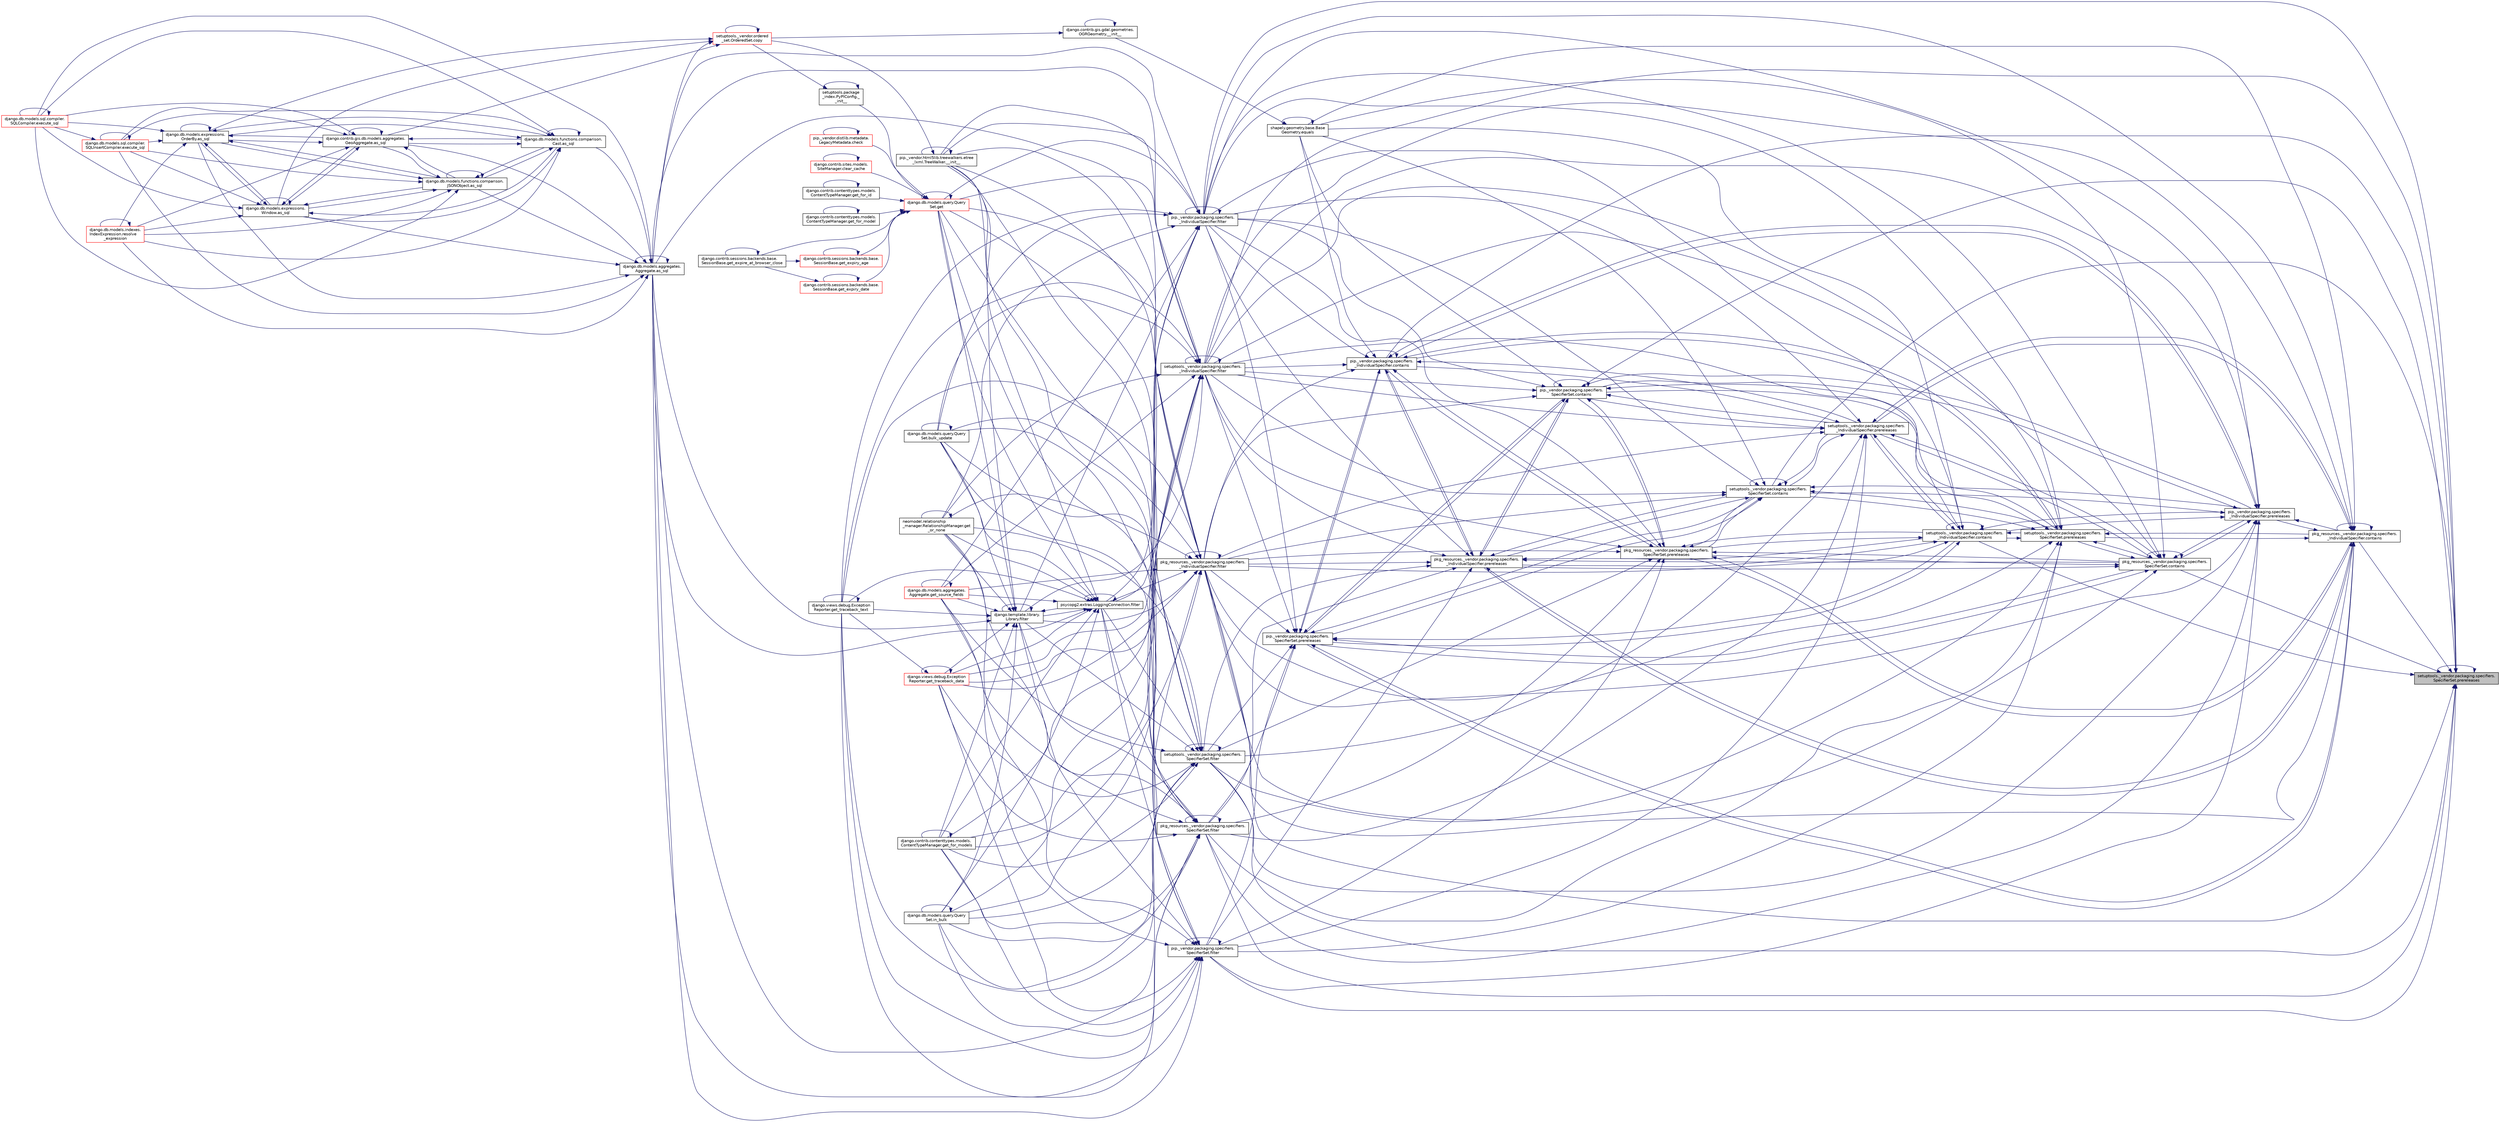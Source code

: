 digraph "setuptools._vendor.packaging.specifiers.SpecifierSet.prereleases"
{
 // LATEX_PDF_SIZE
  edge [fontname="Helvetica",fontsize="10",labelfontname="Helvetica",labelfontsize="10"];
  node [fontname="Helvetica",fontsize="10",shape=record];
  rankdir="RL";
  Node1 [label="setuptools._vendor.packaging.specifiers.\lSpecifierSet.prereleases",height=0.2,width=0.4,color="black", fillcolor="grey75", style="filled", fontcolor="black",tooltip=" "];
  Node1 -> Node2 [dir="back",color="midnightblue",fontsize="10",style="solid",fontname="Helvetica"];
  Node2 [label="pkg_resources._vendor.packaging.specifiers.\l_IndividualSpecifier.contains",height=0.2,width=0.4,color="black", fillcolor="white", style="filled",URL="$d7/d3d/classpkg__resources_1_1__vendor_1_1packaging_1_1specifiers_1_1___individual_specifier.html#afc614431c7e139a948866248f6f01bb4",tooltip=" "];
  Node2 -> Node2 [dir="back",color="midnightblue",fontsize="10",style="solid",fontname="Helvetica"];
  Node2 -> Node3 [dir="back",color="midnightblue",fontsize="10",style="solid",fontname="Helvetica"];
  Node3 [label="shapely.geometry.base.Base\lGeometry.equals",height=0.2,width=0.4,color="black", fillcolor="white", style="filled",URL="$db/d41/classshapely_1_1geometry_1_1base_1_1_base_geometry.html#a0fb038a4b6cb70b24b74572e9be8874c",tooltip=" "];
  Node3 -> Node4 [dir="back",color="midnightblue",fontsize="10",style="solid",fontname="Helvetica"];
  Node4 [label="django.contrib.gis.gdal.geometries.\lOGRGeometry.__init__",height=0.2,width=0.4,color="black", fillcolor="white", style="filled",URL="$dd/d78/classdjango_1_1contrib_1_1gis_1_1gdal_1_1geometries_1_1_o_g_r_geometry.html#a36ecc3f64238050bd5f173bae8fc8f24",tooltip=" "];
  Node4 -> Node4 [dir="back",color="midnightblue",fontsize="10",style="solid",fontname="Helvetica"];
  Node4 -> Node5 [dir="back",color="midnightblue",fontsize="10",style="solid",fontname="Helvetica"];
  Node5 [label="setuptools._vendor.ordered\l_set.OrderedSet.copy",height=0.2,width=0.4,color="red", fillcolor="white", style="filled",URL="$d0/d40/classsetuptools_1_1__vendor_1_1ordered__set_1_1_ordered_set.html#a84224c403039b9dac5d2794d85073053",tooltip=" "];
  Node5 -> Node12 [dir="back",color="midnightblue",fontsize="10",style="solid",fontname="Helvetica"];
  Node12 [label="django.db.models.aggregates.\lAggregate.as_sql",height=0.2,width=0.4,color="black", fillcolor="white", style="filled",URL="$d7/d0c/classdjango_1_1db_1_1models_1_1aggregates_1_1_aggregate.html#a86af10d7994d4f7a535cb7476201db71",tooltip=" "];
  Node12 -> Node12 [dir="back",color="midnightblue",fontsize="10",style="solid",fontname="Helvetica"];
  Node12 -> Node13 [dir="back",color="midnightblue",fontsize="10",style="solid",fontname="Helvetica"];
  Node13 [label="django.db.models.functions.comparison.\lCast.as_sql",height=0.2,width=0.4,color="black", fillcolor="white", style="filled",URL="$dd/d3c/classdjango_1_1db_1_1models_1_1functions_1_1comparison_1_1_cast.html#a010e365ade29d50da0332d4f46b95cf0",tooltip=" "];
  Node13 -> Node13 [dir="back",color="midnightblue",fontsize="10",style="solid",fontname="Helvetica"];
  Node13 -> Node14 [dir="back",color="midnightblue",fontsize="10",style="solid",fontname="Helvetica"];
  Node14 [label="django.db.models.functions.comparison.\lJSONObject.as_sql",height=0.2,width=0.4,color="black", fillcolor="white", style="filled",URL="$db/d2f/classdjango_1_1db_1_1models_1_1functions_1_1comparison_1_1_j_s_o_n_object.html#a7ea48a9164c15f6c04fa1851987b0be4",tooltip=" "];
  Node14 -> Node13 [dir="back",color="midnightblue",fontsize="10",style="solid",fontname="Helvetica"];
  Node14 -> Node14 [dir="back",color="midnightblue",fontsize="10",style="solid",fontname="Helvetica"];
  Node14 -> Node15 [dir="back",color="midnightblue",fontsize="10",style="solid",fontname="Helvetica"];
  Node15 [label="django.contrib.gis.db.models.aggregates.\lGeoAggregate.as_sql",height=0.2,width=0.4,color="black", fillcolor="white", style="filled",URL="$df/dbe/classdjango_1_1contrib_1_1gis_1_1db_1_1models_1_1aggregates_1_1_geo_aggregate.html#a129bfb83cb8d965d40be63e974594fa7",tooltip=" "];
  Node15 -> Node13 [dir="back",color="midnightblue",fontsize="10",style="solid",fontname="Helvetica"];
  Node15 -> Node14 [dir="back",color="midnightblue",fontsize="10",style="solid",fontname="Helvetica"];
  Node15 -> Node15 [dir="back",color="midnightblue",fontsize="10",style="solid",fontname="Helvetica"];
  Node15 -> Node16 [dir="back",color="midnightblue",fontsize="10",style="solid",fontname="Helvetica"];
  Node16 [label="django.db.models.expressions.\lWindow.as_sql",height=0.2,width=0.4,color="black", fillcolor="white", style="filled",URL="$d6/d1c/classdjango_1_1db_1_1models_1_1expressions_1_1_window.html#a2a81a422e2884ef2026394b0f83416dc",tooltip=" "];
  Node16 -> Node13 [dir="back",color="midnightblue",fontsize="10",style="solid",fontname="Helvetica"];
  Node16 -> Node14 [dir="back",color="midnightblue",fontsize="10",style="solid",fontname="Helvetica"];
  Node16 -> Node15 [dir="back",color="midnightblue",fontsize="10",style="solid",fontname="Helvetica"];
  Node16 -> Node16 [dir="back",color="midnightblue",fontsize="10",style="solid",fontname="Helvetica"];
  Node16 -> Node17 [dir="back",color="midnightblue",fontsize="10",style="solid",fontname="Helvetica"];
  Node17 [label="django.db.models.expressions.\lOrderBy.as_sql",height=0.2,width=0.4,color="black", fillcolor="white", style="filled",URL="$da/d4d/classdjango_1_1db_1_1models_1_1expressions_1_1_order_by.html#a343064ad7cfdac310e95fd997ee6d4cc",tooltip=" "];
  Node17 -> Node13 [dir="back",color="midnightblue",fontsize="10",style="solid",fontname="Helvetica"];
  Node17 -> Node14 [dir="back",color="midnightblue",fontsize="10",style="solid",fontname="Helvetica"];
  Node17 -> Node15 [dir="back",color="midnightblue",fontsize="10",style="solid",fontname="Helvetica"];
  Node17 -> Node16 [dir="back",color="midnightblue",fontsize="10",style="solid",fontname="Helvetica"];
  Node17 -> Node17 [dir="back",color="midnightblue",fontsize="10",style="solid",fontname="Helvetica"];
  Node17 -> Node18 [dir="back",color="midnightblue",fontsize="10",style="solid",fontname="Helvetica"];
  Node18 [label="django.db.models.sql.compiler.\lSQLCompiler.execute_sql",height=0.2,width=0.4,color="red", fillcolor="white", style="filled",URL="$df/de2/classdjango_1_1db_1_1models_1_1sql_1_1compiler_1_1_s_q_l_compiler.html#a2547088c51124a0d09620d04cf56b050",tooltip=" "];
  Node18 -> Node18 [dir="back",color="midnightblue",fontsize="10",style="solid",fontname="Helvetica"];
  Node17 -> Node21 [dir="back",color="midnightblue",fontsize="10",style="solid",fontname="Helvetica"];
  Node21 [label="django.db.models.sql.compiler.\lSQLInsertCompiler.execute_sql",height=0.2,width=0.4,color="red", fillcolor="white", style="filled",URL="$dd/daa/classdjango_1_1db_1_1models_1_1sql_1_1compiler_1_1_s_q_l_insert_compiler.html#a2ebda5346b92962b6ac5ca8234bfeb42",tooltip=" "];
  Node21 -> Node18 [dir="back",color="midnightblue",fontsize="10",style="solid",fontname="Helvetica"];
  Node21 -> Node21 [dir="back",color="midnightblue",fontsize="10",style="solid",fontname="Helvetica"];
  Node17 -> Node22 [dir="back",color="midnightblue",fontsize="10",style="solid",fontname="Helvetica"];
  Node22 [label="django.db.models.indexes.\lIndexExpression.resolve\l_expression",height=0.2,width=0.4,color="red", fillcolor="white", style="filled",URL="$df/d4f/classdjango_1_1db_1_1models_1_1indexes_1_1_index_expression.html#ae39ac90454fba3ff53ac2d342cd5feea",tooltip=" "];
  Node22 -> Node22 [dir="back",color="midnightblue",fontsize="10",style="solid",fontname="Helvetica"];
  Node16 -> Node18 [dir="back",color="midnightblue",fontsize="10",style="solid",fontname="Helvetica"];
  Node16 -> Node21 [dir="back",color="midnightblue",fontsize="10",style="solid",fontname="Helvetica"];
  Node16 -> Node22 [dir="back",color="midnightblue",fontsize="10",style="solid",fontname="Helvetica"];
  Node15 -> Node17 [dir="back",color="midnightblue",fontsize="10",style="solid",fontname="Helvetica"];
  Node15 -> Node18 [dir="back",color="midnightblue",fontsize="10",style="solid",fontname="Helvetica"];
  Node15 -> Node21 [dir="back",color="midnightblue",fontsize="10",style="solid",fontname="Helvetica"];
  Node15 -> Node22 [dir="back",color="midnightblue",fontsize="10",style="solid",fontname="Helvetica"];
  Node14 -> Node16 [dir="back",color="midnightblue",fontsize="10",style="solid",fontname="Helvetica"];
  Node14 -> Node17 [dir="back",color="midnightblue",fontsize="10",style="solid",fontname="Helvetica"];
  Node14 -> Node18 [dir="back",color="midnightblue",fontsize="10",style="solid",fontname="Helvetica"];
  Node14 -> Node21 [dir="back",color="midnightblue",fontsize="10",style="solid",fontname="Helvetica"];
  Node14 -> Node22 [dir="back",color="midnightblue",fontsize="10",style="solid",fontname="Helvetica"];
  Node13 -> Node15 [dir="back",color="midnightblue",fontsize="10",style="solid",fontname="Helvetica"];
  Node13 -> Node16 [dir="back",color="midnightblue",fontsize="10",style="solid",fontname="Helvetica"];
  Node13 -> Node17 [dir="back",color="midnightblue",fontsize="10",style="solid",fontname="Helvetica"];
  Node13 -> Node18 [dir="back",color="midnightblue",fontsize="10",style="solid",fontname="Helvetica"];
  Node13 -> Node21 [dir="back",color="midnightblue",fontsize="10",style="solid",fontname="Helvetica"];
  Node13 -> Node22 [dir="back",color="midnightblue",fontsize="10",style="solid",fontname="Helvetica"];
  Node12 -> Node14 [dir="back",color="midnightblue",fontsize="10",style="solid",fontname="Helvetica"];
  Node12 -> Node15 [dir="back",color="midnightblue",fontsize="10",style="solid",fontname="Helvetica"];
  Node12 -> Node16 [dir="back",color="midnightblue",fontsize="10",style="solid",fontname="Helvetica"];
  Node12 -> Node17 [dir="back",color="midnightblue",fontsize="10",style="solid",fontname="Helvetica"];
  Node12 -> Node18 [dir="back",color="midnightblue",fontsize="10",style="solid",fontname="Helvetica"];
  Node12 -> Node21 [dir="back",color="midnightblue",fontsize="10",style="solid",fontname="Helvetica"];
  Node12 -> Node22 [dir="back",color="midnightblue",fontsize="10",style="solid",fontname="Helvetica"];
  Node5 -> Node15 [dir="back",color="midnightblue",fontsize="10",style="solid",fontname="Helvetica"];
  Node5 -> Node16 [dir="back",color="midnightblue",fontsize="10",style="solid",fontname="Helvetica"];
  Node5 -> Node17 [dir="back",color="midnightblue",fontsize="10",style="solid",fontname="Helvetica"];
  Node5 -> Node5 [dir="back",color="midnightblue",fontsize="10",style="solid",fontname="Helvetica"];
  Node3 -> Node3 [dir="back",color="midnightblue",fontsize="10",style="solid",fontname="Helvetica"];
  Node2 -> Node680 [dir="back",color="midnightblue",fontsize="10",style="solid",fontname="Helvetica"];
  Node680 [label="pkg_resources._vendor.packaging.specifiers.\l_IndividualSpecifier.filter",height=0.2,width=0.4,color="black", fillcolor="white", style="filled",URL="$d7/d3d/classpkg__resources_1_1__vendor_1_1packaging_1_1specifiers_1_1___individual_specifier.html#a23722d79e6f85960e214288f3b782962",tooltip=" "];
  Node680 -> Node681 [dir="back",color="midnightblue",fontsize="10",style="solid",fontname="Helvetica"];
  Node681 [label="pip._vendor.html5lib.treewalkers.etree\l_lxml.TreeWalker.__init__",height=0.2,width=0.4,color="black", fillcolor="white", style="filled",URL="$d2/d52/classpip_1_1__vendor_1_1html5lib_1_1treewalkers_1_1etree__lxml_1_1_tree_walker.html#aa27b16556f9fbd04c03790edb8a119d4",tooltip=" "];
  Node681 -> Node681 [dir="back",color="midnightblue",fontsize="10",style="solid",fontname="Helvetica"];
  Node681 -> Node5 [dir="back",color="midnightblue",fontsize="10",style="solid",fontname="Helvetica"];
  Node680 -> Node12 [dir="back",color="midnightblue",fontsize="10",style="solid",fontname="Helvetica"];
  Node680 -> Node682 [dir="back",color="midnightblue",fontsize="10",style="solid",fontname="Helvetica"];
  Node682 [label="django.db.models.query.Query\lSet.bulk_update",height=0.2,width=0.4,color="black", fillcolor="white", style="filled",URL="$dd/d94/classdjango_1_1db_1_1models_1_1query_1_1_query_set.html#ae43f62d81b82e9fb7c16e667e861030a",tooltip=" "];
  Node682 -> Node682 [dir="back",color="midnightblue",fontsize="10",style="solid",fontname="Helvetica"];
  Node680 -> Node680 [dir="back",color="midnightblue",fontsize="10",style="solid",fontname="Helvetica"];
  Node680 -> Node683 [dir="back",color="midnightblue",fontsize="10",style="solid",fontname="Helvetica"];
  Node683 [label="psycopg2.extras.LoggingConnection.filter",height=0.2,width=0.4,color="black", fillcolor="white", style="filled",URL="$d0/d8c/classpsycopg2_1_1extras_1_1_logging_connection.html#a012ffd5bbf3ad67a2453e1200ebb1503",tooltip=" "];
  Node683 -> Node681 [dir="back",color="midnightblue",fontsize="10",style="solid",fontname="Helvetica"];
  Node683 -> Node12 [dir="back",color="midnightblue",fontsize="10",style="solid",fontname="Helvetica"];
  Node683 -> Node682 [dir="back",color="midnightblue",fontsize="10",style="solid",fontname="Helvetica"];
  Node683 -> Node683 [dir="back",color="midnightblue",fontsize="10",style="solid",fontname="Helvetica"];
  Node683 -> Node684 [dir="back",color="midnightblue",fontsize="10",style="solid",fontname="Helvetica"];
  Node684 [label="django.template.library.\lLibrary.filter",height=0.2,width=0.4,color="black", fillcolor="white", style="filled",URL="$db/dd6/classdjango_1_1template_1_1library_1_1_library.html#a370d3fe260a0c1efe3ec24b93546858b",tooltip=" "];
  Node684 -> Node681 [dir="back",color="midnightblue",fontsize="10",style="solid",fontname="Helvetica"];
  Node684 -> Node12 [dir="back",color="midnightblue",fontsize="10",style="solid",fontname="Helvetica"];
  Node684 -> Node682 [dir="back",color="midnightblue",fontsize="10",style="solid",fontname="Helvetica"];
  Node684 -> Node683 [dir="back",color="midnightblue",fontsize="10",style="solid",fontname="Helvetica"];
  Node684 -> Node684 [dir="back",color="midnightblue",fontsize="10",style="solid",fontname="Helvetica"];
  Node684 -> Node685 [dir="back",color="midnightblue",fontsize="10",style="solid",fontname="Helvetica"];
  Node685 [label="django.db.models.query.Query\lSet.get",height=0.2,width=0.4,color="red", fillcolor="white", style="filled",URL="$dd/d94/classdjango_1_1db_1_1models_1_1query_1_1_query_set.html#a01bde5564541ddd1bc0696164e4ef765",tooltip=" "];
  Node685 -> Node191 [dir="back",color="midnightblue",fontsize="10",style="solid",fontname="Helvetica"];
  Node191 [label="setuptools.package\l_index.PyPIConfig._\l_init__",height=0.2,width=0.4,color="black", fillcolor="white", style="filled",URL="$d3/d47/classsetuptools_1_1package__index_1_1_py_p_i_config.html#a32593240a32dc851f55b82f1abebbc86",tooltip=" "];
  Node191 -> Node191 [dir="back",color="midnightblue",fontsize="10",style="solid",fontname="Helvetica"];
  Node191 -> Node5 [dir="back",color="midnightblue",fontsize="10",style="solid",fontname="Helvetica"];
  Node685 -> Node192 [dir="back",color="midnightblue",fontsize="10",style="solid",fontname="Helvetica"];
  Node192 [label="pip._vendor.distlib.metadata.\lLegacyMetadata.check",height=0.2,width=0.4,color="red", fillcolor="white", style="filled",URL="$d3/dc5/classpip_1_1__vendor_1_1distlib_1_1metadata_1_1_legacy_metadata.html#a28132a5947764193c9e166d3fe8281c9",tooltip=" "];
  Node192 -> Node192 [dir="back",color="midnightblue",fontsize="10",style="solid",fontname="Helvetica"];
  Node685 -> Node196 [dir="back",color="midnightblue",fontsize="10",style="solid",fontname="Helvetica"];
  Node196 [label="django.contrib.sites.models.\lSiteManager.clear_cache",height=0.2,width=0.4,color="red", fillcolor="white", style="filled",URL="$d9/d9e/classdjango_1_1contrib_1_1sites_1_1models_1_1_site_manager.html#add1b963e98668e941563915da7a3c99f",tooltip=" "];
  Node196 -> Node196 [dir="back",color="midnightblue",fontsize="10",style="solid",fontname="Helvetica"];
  Node685 -> Node685 [dir="back",color="midnightblue",fontsize="10",style="solid",fontname="Helvetica"];
  Node685 -> Node294 [dir="back",color="midnightblue",fontsize="10",style="solid",fontname="Helvetica"];
  Node294 [label="django.contrib.sessions.backends.base.\lSessionBase.get_expire_at_browser_close",height=0.2,width=0.4,color="black", fillcolor="white", style="filled",URL="$d1/d6e/classdjango_1_1contrib_1_1sessions_1_1backends_1_1base_1_1_session_base.html#a53cce514e32abb9c710682373753d834",tooltip=" "];
  Node294 -> Node294 [dir="back",color="midnightblue",fontsize="10",style="solid",fontname="Helvetica"];
  Node685 -> Node295 [dir="back",color="midnightblue",fontsize="10",style="solid",fontname="Helvetica"];
  Node295 [label="django.contrib.sessions.backends.base.\lSessionBase.get_expiry_age",height=0.2,width=0.4,color="red", fillcolor="white", style="filled",URL="$d1/d6e/classdjango_1_1contrib_1_1sessions_1_1backends_1_1base_1_1_session_base.html#a95ec4d724ae34aa019240c8463d73f54",tooltip=" "];
  Node295 -> Node294 [dir="back",color="midnightblue",fontsize="10",style="solid",fontname="Helvetica"];
  Node295 -> Node295 [dir="back",color="midnightblue",fontsize="10",style="solid",fontname="Helvetica"];
  Node685 -> Node296 [dir="back",color="midnightblue",fontsize="10",style="solid",fontname="Helvetica"];
  Node296 [label="django.contrib.sessions.backends.base.\lSessionBase.get_expiry_date",height=0.2,width=0.4,color="red", fillcolor="white", style="filled",URL="$d1/d6e/classdjango_1_1contrib_1_1sessions_1_1backends_1_1base_1_1_session_base.html#ad8a87e303d015be27940f941d02ab850",tooltip=" "];
  Node296 -> Node294 [dir="back",color="midnightblue",fontsize="10",style="solid",fontname="Helvetica"];
  Node296 -> Node296 [dir="back",color="midnightblue",fontsize="10",style="solid",fontname="Helvetica"];
  Node685 -> Node298 [dir="back",color="midnightblue",fontsize="10",style="solid",fontname="Helvetica"];
  Node298 [label="django.contrib.contenttypes.models.\lContentTypeManager.get_for_id",height=0.2,width=0.4,color="black", fillcolor="white", style="filled",URL="$d0/dbc/classdjango_1_1contrib_1_1contenttypes_1_1models_1_1_content_type_manager.html#a77e45a678787e583675e13f9a4d05b31",tooltip=" "];
  Node298 -> Node298 [dir="back",color="midnightblue",fontsize="10",style="solid",fontname="Helvetica"];
  Node685 -> Node237 [dir="back",color="midnightblue",fontsize="10",style="solid",fontname="Helvetica"];
  Node237 [label="django.contrib.contenttypes.models.\lContentTypeManager.get_for_model",height=0.2,width=0.4,color="black", fillcolor="white", style="filled",URL="$d0/dbc/classdjango_1_1contrib_1_1contenttypes_1_1models_1_1_content_type_manager.html#a31597c87e55555c8ea39c68d3507ab88",tooltip=" "];
  Node237 -> Node237 [dir="back",color="midnightblue",fontsize="10",style="solid",fontname="Helvetica"];
  Node684 -> Node235 [dir="back",color="midnightblue",fontsize="10",style="solid",fontname="Helvetica"];
  Node235 [label="django.contrib.contenttypes.models.\lContentTypeManager.get_for_models",height=0.2,width=0.4,color="black", fillcolor="white", style="filled",URL="$d0/dbc/classdjango_1_1contrib_1_1contenttypes_1_1models_1_1_content_type_manager.html#a63756e81a9a706e22426e7b0fef0ca8b",tooltip=" "];
  Node235 -> Node235 [dir="back",color="midnightblue",fontsize="10",style="solid",fontname="Helvetica"];
  Node684 -> Node686 [dir="back",color="midnightblue",fontsize="10",style="solid",fontname="Helvetica"];
  Node686 [label="neomodel.relationship\l_manager.RelationshipManager.get\l_or_none",height=0.2,width=0.4,color="black", fillcolor="white", style="filled",URL="$d0/dde/classneomodel_1_1relationship__manager_1_1_relationship_manager.html#ae829208b8b2e91ca1bb1e6fa3ea1ec83",tooltip=" "];
  Node686 -> Node686 [dir="back",color="midnightblue",fontsize="10",style="solid",fontname="Helvetica"];
  Node684 -> Node687 [dir="back",color="midnightblue",fontsize="10",style="solid",fontname="Helvetica"];
  Node687 [label="django.db.models.aggregates.\lAggregate.get_source_fields",height=0.2,width=0.4,color="red", fillcolor="white", style="filled",URL="$d7/d0c/classdjango_1_1db_1_1models_1_1aggregates_1_1_aggregate.html#a5da80b0be86ca1671954bc8fc0fc5c2c",tooltip=" "];
  Node687 -> Node687 [dir="back",color="midnightblue",fontsize="10",style="solid",fontname="Helvetica"];
  Node684 -> Node458 [dir="back",color="midnightblue",fontsize="10",style="solid",fontname="Helvetica"];
  Node458 [label="django.views.debug.Exception\lReporter.get_traceback_data",height=0.2,width=0.4,color="red", fillcolor="white", style="filled",URL="$d9/d6c/classdjango_1_1views_1_1debug_1_1_exception_reporter.html#a356db4aa38afe036f5f4ec4a48851f35",tooltip=" "];
  Node458 -> Node458 [dir="back",color="midnightblue",fontsize="10",style="solid",fontname="Helvetica"];
  Node458 -> Node460 [dir="back",color="midnightblue",fontsize="10",style="solid",fontname="Helvetica"];
  Node460 [label="django.views.debug.Exception\lReporter.get_traceback_text",height=0.2,width=0.4,color="black", fillcolor="white", style="filled",URL="$d9/d6c/classdjango_1_1views_1_1debug_1_1_exception_reporter.html#a4e73474bb71b41a0f90d53345930d4d1",tooltip=" "];
  Node460 -> Node460 [dir="back",color="midnightblue",fontsize="10",style="solid",fontname="Helvetica"];
  Node684 -> Node460 [dir="back",color="midnightblue",fontsize="10",style="solid",fontname="Helvetica"];
  Node684 -> Node694 [dir="back",color="midnightblue",fontsize="10",style="solid",fontname="Helvetica"];
  Node694 [label="django.db.models.query.Query\lSet.in_bulk",height=0.2,width=0.4,color="black", fillcolor="white", style="filled",URL="$dd/d94/classdjango_1_1db_1_1models_1_1query_1_1_query_set.html#a0df132867604e1f7357ece086992a2bb",tooltip=" "];
  Node694 -> Node694 [dir="back",color="midnightblue",fontsize="10",style="solid",fontname="Helvetica"];
  Node683 -> Node685 [dir="back",color="midnightblue",fontsize="10",style="solid",fontname="Helvetica"];
  Node683 -> Node235 [dir="back",color="midnightblue",fontsize="10",style="solid",fontname="Helvetica"];
  Node683 -> Node686 [dir="back",color="midnightblue",fontsize="10",style="solid",fontname="Helvetica"];
  Node683 -> Node687 [dir="back",color="midnightblue",fontsize="10",style="solid",fontname="Helvetica"];
  Node683 -> Node458 [dir="back",color="midnightblue",fontsize="10",style="solid",fontname="Helvetica"];
  Node683 -> Node460 [dir="back",color="midnightblue",fontsize="10",style="solid",fontname="Helvetica"];
  Node683 -> Node694 [dir="back",color="midnightblue",fontsize="10",style="solid",fontname="Helvetica"];
  Node680 -> Node684 [dir="back",color="midnightblue",fontsize="10",style="solid",fontname="Helvetica"];
  Node680 -> Node685 [dir="back",color="midnightblue",fontsize="10",style="solid",fontname="Helvetica"];
  Node680 -> Node235 [dir="back",color="midnightblue",fontsize="10",style="solid",fontname="Helvetica"];
  Node680 -> Node686 [dir="back",color="midnightblue",fontsize="10",style="solid",fontname="Helvetica"];
  Node680 -> Node687 [dir="back",color="midnightblue",fontsize="10",style="solid",fontname="Helvetica"];
  Node680 -> Node458 [dir="back",color="midnightblue",fontsize="10",style="solid",fontname="Helvetica"];
  Node680 -> Node460 [dir="back",color="midnightblue",fontsize="10",style="solid",fontname="Helvetica"];
  Node680 -> Node694 [dir="back",color="midnightblue",fontsize="10",style="solid",fontname="Helvetica"];
  Node2 -> Node695 [dir="back",color="midnightblue",fontsize="10",style="solid",fontname="Helvetica"];
  Node695 [label="setuptools._vendor.packaging.specifiers.\l_IndividualSpecifier.filter",height=0.2,width=0.4,color="black", fillcolor="white", style="filled",URL="$d2/dfa/classsetuptools_1_1__vendor_1_1packaging_1_1specifiers_1_1___individual_specifier.html#af07e3f018647cb7a004791b6436993e1",tooltip=" "];
  Node695 -> Node681 [dir="back",color="midnightblue",fontsize="10",style="solid",fontname="Helvetica"];
  Node695 -> Node12 [dir="back",color="midnightblue",fontsize="10",style="solid",fontname="Helvetica"];
  Node695 -> Node682 [dir="back",color="midnightblue",fontsize="10",style="solid",fontname="Helvetica"];
  Node695 -> Node695 [dir="back",color="midnightblue",fontsize="10",style="solid",fontname="Helvetica"];
  Node695 -> Node683 [dir="back",color="midnightblue",fontsize="10",style="solid",fontname="Helvetica"];
  Node695 -> Node684 [dir="back",color="midnightblue",fontsize="10",style="solid",fontname="Helvetica"];
  Node695 -> Node685 [dir="back",color="midnightblue",fontsize="10",style="solid",fontname="Helvetica"];
  Node695 -> Node235 [dir="back",color="midnightblue",fontsize="10",style="solid",fontname="Helvetica"];
  Node695 -> Node686 [dir="back",color="midnightblue",fontsize="10",style="solid",fontname="Helvetica"];
  Node695 -> Node687 [dir="back",color="midnightblue",fontsize="10",style="solid",fontname="Helvetica"];
  Node695 -> Node458 [dir="back",color="midnightblue",fontsize="10",style="solid",fontname="Helvetica"];
  Node695 -> Node460 [dir="back",color="midnightblue",fontsize="10",style="solid",fontname="Helvetica"];
  Node695 -> Node694 [dir="back",color="midnightblue",fontsize="10",style="solid",fontname="Helvetica"];
  Node2 -> Node696 [dir="back",color="midnightblue",fontsize="10",style="solid",fontname="Helvetica"];
  Node696 [label="pip._vendor.packaging.specifiers.\l_IndividualSpecifier.filter",height=0.2,width=0.4,color="black", fillcolor="white", style="filled",URL="$d9/d98/classpip_1_1__vendor_1_1packaging_1_1specifiers_1_1___individual_specifier.html#a6203976cfa5ddd6a1f47f8dfe0669fd7",tooltip=" "];
  Node696 -> Node681 [dir="back",color="midnightblue",fontsize="10",style="solid",fontname="Helvetica"];
  Node696 -> Node12 [dir="back",color="midnightblue",fontsize="10",style="solid",fontname="Helvetica"];
  Node696 -> Node682 [dir="back",color="midnightblue",fontsize="10",style="solid",fontname="Helvetica"];
  Node696 -> Node696 [dir="back",color="midnightblue",fontsize="10",style="solid",fontname="Helvetica"];
  Node696 -> Node683 [dir="back",color="midnightblue",fontsize="10",style="solid",fontname="Helvetica"];
  Node696 -> Node684 [dir="back",color="midnightblue",fontsize="10",style="solid",fontname="Helvetica"];
  Node696 -> Node685 [dir="back",color="midnightblue",fontsize="10",style="solid",fontname="Helvetica"];
  Node696 -> Node235 [dir="back",color="midnightblue",fontsize="10",style="solid",fontname="Helvetica"];
  Node696 -> Node686 [dir="back",color="midnightblue",fontsize="10",style="solid",fontname="Helvetica"];
  Node696 -> Node687 [dir="back",color="midnightblue",fontsize="10",style="solid",fontname="Helvetica"];
  Node696 -> Node458 [dir="back",color="midnightblue",fontsize="10",style="solid",fontname="Helvetica"];
  Node696 -> Node460 [dir="back",color="midnightblue",fontsize="10",style="solid",fontname="Helvetica"];
  Node696 -> Node694 [dir="back",color="midnightblue",fontsize="10",style="solid",fontname="Helvetica"];
  Node2 -> Node697 [dir="back",color="midnightblue",fontsize="10",style="solid",fontname="Helvetica"];
  Node697 [label="pip._vendor.packaging.specifiers.\l_IndividualSpecifier.prereleases",height=0.2,width=0.4,color="black", fillcolor="white", style="filled",URL="$d9/d98/classpip_1_1__vendor_1_1packaging_1_1specifiers_1_1___individual_specifier.html#ae1d1aec89ca9c3b66ca29929cb23ed3c",tooltip=" "];
  Node697 -> Node2 [dir="back",color="midnightblue",fontsize="10",style="solid",fontname="Helvetica"];
  Node697 -> Node698 [dir="back",color="midnightblue",fontsize="10",style="solid",fontname="Helvetica"];
  Node698 [label="pkg_resources._vendor.packaging.specifiers.\lSpecifierSet.contains",height=0.2,width=0.4,color="black", fillcolor="white", style="filled",URL="$d2/d90/classpkg__resources_1_1__vendor_1_1packaging_1_1specifiers_1_1_specifier_set.html#a666f0adbbfdf76a5747216f3f5255fc9",tooltip=" "];
  Node698 -> Node698 [dir="back",color="midnightblue",fontsize="10",style="solid",fontname="Helvetica"];
  Node698 -> Node3 [dir="back",color="midnightblue",fontsize="10",style="solid",fontname="Helvetica"];
  Node698 -> Node680 [dir="back",color="midnightblue",fontsize="10",style="solid",fontname="Helvetica"];
  Node698 -> Node695 [dir="back",color="midnightblue",fontsize="10",style="solid",fontname="Helvetica"];
  Node698 -> Node696 [dir="back",color="midnightblue",fontsize="10",style="solid",fontname="Helvetica"];
  Node698 -> Node697 [dir="back",color="midnightblue",fontsize="10",style="solid",fontname="Helvetica"];
  Node698 -> Node699 [dir="back",color="midnightblue",fontsize="10",style="solid",fontname="Helvetica"];
  Node699 [label="pip._vendor.packaging.specifiers.\lSpecifierSet.prereleases",height=0.2,width=0.4,color="black", fillcolor="white", style="filled",URL="$d5/d11/classpip_1_1__vendor_1_1packaging_1_1specifiers_1_1_specifier_set.html#a8a41e8833979704334567197f2ea3106",tooltip=" "];
  Node699 -> Node2 [dir="back",color="midnightblue",fontsize="10",style="solid",fontname="Helvetica"];
  Node699 -> Node698 [dir="back",color="midnightblue",fontsize="10",style="solid",fontname="Helvetica"];
  Node699 -> Node700 [dir="back",color="midnightblue",fontsize="10",style="solid",fontname="Helvetica"];
  Node700 [label="setuptools._vendor.packaging.specifiers.\l_IndividualSpecifier.contains",height=0.2,width=0.4,color="black", fillcolor="white", style="filled",URL="$d2/dfa/classsetuptools_1_1__vendor_1_1packaging_1_1specifiers_1_1___individual_specifier.html#add310771a2fd25ae2670e7ed15c81160",tooltip=" "];
  Node700 -> Node700 [dir="back",color="midnightblue",fontsize="10",style="solid",fontname="Helvetica"];
  Node700 -> Node3 [dir="back",color="midnightblue",fontsize="10",style="solid",fontname="Helvetica"];
  Node700 -> Node680 [dir="back",color="midnightblue",fontsize="10",style="solid",fontname="Helvetica"];
  Node700 -> Node695 [dir="back",color="midnightblue",fontsize="10",style="solid",fontname="Helvetica"];
  Node700 -> Node696 [dir="back",color="midnightblue",fontsize="10",style="solid",fontname="Helvetica"];
  Node700 -> Node697 [dir="back",color="midnightblue",fontsize="10",style="solid",fontname="Helvetica"];
  Node700 -> Node699 [dir="back",color="midnightblue",fontsize="10",style="solid",fontname="Helvetica"];
  Node700 -> Node701 [dir="back",color="midnightblue",fontsize="10",style="solid",fontname="Helvetica"];
  Node701 [label="pkg_resources._vendor.packaging.specifiers.\l_IndividualSpecifier.prereleases",height=0.2,width=0.4,color="black", fillcolor="white", style="filled",URL="$d7/d3d/classpkg__resources_1_1__vendor_1_1packaging_1_1specifiers_1_1___individual_specifier.html#aa902b62447455891e44472aa4d40b9b2",tooltip=" "];
  Node701 -> Node2 [dir="back",color="midnightblue",fontsize="10",style="solid",fontname="Helvetica"];
  Node701 -> Node698 [dir="back",color="midnightblue",fontsize="10",style="solid",fontname="Helvetica"];
  Node701 -> Node700 [dir="back",color="midnightblue",fontsize="10",style="solid",fontname="Helvetica"];
  Node701 -> Node702 [dir="back",color="midnightblue",fontsize="10",style="solid",fontname="Helvetica"];
  Node702 [label="setuptools._vendor.packaging.specifiers.\lSpecifierSet.contains",height=0.2,width=0.4,color="black", fillcolor="white", style="filled",URL="$d6/d78/classsetuptools_1_1__vendor_1_1packaging_1_1specifiers_1_1_specifier_set.html#ade45c15d94a7692b74992f5debb832d2",tooltip=" "];
  Node702 -> Node702 [dir="back",color="midnightblue",fontsize="10",style="solid",fontname="Helvetica"];
  Node702 -> Node3 [dir="back",color="midnightblue",fontsize="10",style="solid",fontname="Helvetica"];
  Node702 -> Node680 [dir="back",color="midnightblue",fontsize="10",style="solid",fontname="Helvetica"];
  Node702 -> Node695 [dir="back",color="midnightblue",fontsize="10",style="solid",fontname="Helvetica"];
  Node702 -> Node696 [dir="back",color="midnightblue",fontsize="10",style="solid",fontname="Helvetica"];
  Node702 -> Node697 [dir="back",color="midnightblue",fontsize="10",style="solid",fontname="Helvetica"];
  Node702 -> Node699 [dir="back",color="midnightblue",fontsize="10",style="solid",fontname="Helvetica"];
  Node702 -> Node701 [dir="back",color="midnightblue",fontsize="10",style="solid",fontname="Helvetica"];
  Node702 -> Node703 [dir="back",color="midnightblue",fontsize="10",style="solid",fontname="Helvetica"];
  Node703 [label="pkg_resources._vendor.packaging.specifiers.\lSpecifierSet.prereleases",height=0.2,width=0.4,color="black", fillcolor="white", style="filled",URL="$d2/d90/classpkg__resources_1_1__vendor_1_1packaging_1_1specifiers_1_1_specifier_set.html#ad5f2f43dca1a27acc540f760d112d30f",tooltip=" "];
  Node703 -> Node2 [dir="back",color="midnightblue",fontsize="10",style="solid",fontname="Helvetica"];
  Node703 -> Node698 [dir="back",color="midnightblue",fontsize="10",style="solid",fontname="Helvetica"];
  Node703 -> Node700 [dir="back",color="midnightblue",fontsize="10",style="solid",fontname="Helvetica"];
  Node703 -> Node702 [dir="back",color="midnightblue",fontsize="10",style="solid",fontname="Helvetica"];
  Node703 -> Node704 [dir="back",color="midnightblue",fontsize="10",style="solid",fontname="Helvetica"];
  Node704 [label="pip._vendor.packaging.specifiers.\l_IndividualSpecifier.contains",height=0.2,width=0.4,color="black", fillcolor="white", style="filled",URL="$d9/d98/classpip_1_1__vendor_1_1packaging_1_1specifiers_1_1___individual_specifier.html#a0225ec2329bc258c9ff7d62a4ad6dde5",tooltip=" "];
  Node704 -> Node704 [dir="back",color="midnightblue",fontsize="10",style="solid",fontname="Helvetica"];
  Node704 -> Node3 [dir="back",color="midnightblue",fontsize="10",style="solid",fontname="Helvetica"];
  Node704 -> Node680 [dir="back",color="midnightblue",fontsize="10",style="solid",fontname="Helvetica"];
  Node704 -> Node695 [dir="back",color="midnightblue",fontsize="10",style="solid",fontname="Helvetica"];
  Node704 -> Node696 [dir="back",color="midnightblue",fontsize="10",style="solid",fontname="Helvetica"];
  Node704 -> Node697 [dir="back",color="midnightblue",fontsize="10",style="solid",fontname="Helvetica"];
  Node704 -> Node699 [dir="back",color="midnightblue",fontsize="10",style="solid",fontname="Helvetica"];
  Node704 -> Node701 [dir="back",color="midnightblue",fontsize="10",style="solid",fontname="Helvetica"];
  Node704 -> Node703 [dir="back",color="midnightblue",fontsize="10",style="solid",fontname="Helvetica"];
  Node704 -> Node705 [dir="back",color="midnightblue",fontsize="10",style="solid",fontname="Helvetica"];
  Node705 [label="setuptools._vendor.packaging.specifiers.\l_IndividualSpecifier.prereleases",height=0.2,width=0.4,color="black", fillcolor="white", style="filled",URL="$d2/dfa/classsetuptools_1_1__vendor_1_1packaging_1_1specifiers_1_1___individual_specifier.html#adb887c73a585371527ef26bdf29dbefe",tooltip=" "];
  Node705 -> Node2 [dir="back",color="midnightblue",fontsize="10",style="solid",fontname="Helvetica"];
  Node705 -> Node698 [dir="back",color="midnightblue",fontsize="10",style="solid",fontname="Helvetica"];
  Node705 -> Node700 [dir="back",color="midnightblue",fontsize="10",style="solid",fontname="Helvetica"];
  Node705 -> Node702 [dir="back",color="midnightblue",fontsize="10",style="solid",fontname="Helvetica"];
  Node705 -> Node704 [dir="back",color="midnightblue",fontsize="10",style="solid",fontname="Helvetica"];
  Node705 -> Node706 [dir="back",color="midnightblue",fontsize="10",style="solid",fontname="Helvetica"];
  Node706 [label="pip._vendor.packaging.specifiers.\lSpecifierSet.contains",height=0.2,width=0.4,color="black", fillcolor="white", style="filled",URL="$d5/d11/classpip_1_1__vendor_1_1packaging_1_1specifiers_1_1_specifier_set.html#a4c6c2f9778aaca8bc7eb77e5fa358a47",tooltip=" "];
  Node706 -> Node706 [dir="back",color="midnightblue",fontsize="10",style="solid",fontname="Helvetica"];
  Node706 -> Node3 [dir="back",color="midnightblue",fontsize="10",style="solid",fontname="Helvetica"];
  Node706 -> Node680 [dir="back",color="midnightblue",fontsize="10",style="solid",fontname="Helvetica"];
  Node706 -> Node695 [dir="back",color="midnightblue",fontsize="10",style="solid",fontname="Helvetica"];
  Node706 -> Node696 [dir="back",color="midnightblue",fontsize="10",style="solid",fontname="Helvetica"];
  Node706 -> Node697 [dir="back",color="midnightblue",fontsize="10",style="solid",fontname="Helvetica"];
  Node706 -> Node699 [dir="back",color="midnightblue",fontsize="10",style="solid",fontname="Helvetica"];
  Node706 -> Node701 [dir="back",color="midnightblue",fontsize="10",style="solid",fontname="Helvetica"];
  Node706 -> Node703 [dir="back",color="midnightblue",fontsize="10",style="solid",fontname="Helvetica"];
  Node706 -> Node705 [dir="back",color="midnightblue",fontsize="10",style="solid",fontname="Helvetica"];
  Node706 -> Node707 [dir="back",color="midnightblue",fontsize="10",style="solid",fontname="Helvetica"];
  Node707 [label="setuptools._vendor.packaging.specifiers.\lSpecifierSet.prereleases",height=0.2,width=0.4,color="black", fillcolor="white", style="filled",URL="$d6/d78/classsetuptools_1_1__vendor_1_1packaging_1_1specifiers_1_1_specifier_set.html#af4a00d47a94e0ec77eca7ceccd9f752d",tooltip=" "];
  Node707 -> Node2 [dir="back",color="midnightblue",fontsize="10",style="solid",fontname="Helvetica"];
  Node707 -> Node698 [dir="back",color="midnightblue",fontsize="10",style="solid",fontname="Helvetica"];
  Node707 -> Node700 [dir="back",color="midnightblue",fontsize="10",style="solid",fontname="Helvetica"];
  Node707 -> Node702 [dir="back",color="midnightblue",fontsize="10",style="solid",fontname="Helvetica"];
  Node707 -> Node704 [dir="back",color="midnightblue",fontsize="10",style="solid",fontname="Helvetica"];
  Node707 -> Node706 [dir="back",color="midnightblue",fontsize="10",style="solid",fontname="Helvetica"];
  Node707 -> Node680 [dir="back",color="midnightblue",fontsize="10",style="solid",fontname="Helvetica"];
  Node707 -> Node708 [dir="back",color="midnightblue",fontsize="10",style="solid",fontname="Helvetica"];
  Node708 [label="pkg_resources._vendor.packaging.specifiers.\lSpecifierSet.filter",height=0.2,width=0.4,color="black", fillcolor="white", style="filled",URL="$d2/d90/classpkg__resources_1_1__vendor_1_1packaging_1_1specifiers_1_1_specifier_set.html#a3949d930e10663288d4aab13ba3b0cb0",tooltip=" "];
  Node708 -> Node681 [dir="back",color="midnightblue",fontsize="10",style="solid",fontname="Helvetica"];
  Node708 -> Node12 [dir="back",color="midnightblue",fontsize="10",style="solid",fontname="Helvetica"];
  Node708 -> Node682 [dir="back",color="midnightblue",fontsize="10",style="solid",fontname="Helvetica"];
  Node708 -> Node708 [dir="back",color="midnightblue",fontsize="10",style="solid",fontname="Helvetica"];
  Node708 -> Node683 [dir="back",color="midnightblue",fontsize="10",style="solid",fontname="Helvetica"];
  Node708 -> Node684 [dir="back",color="midnightblue",fontsize="10",style="solid",fontname="Helvetica"];
  Node708 -> Node685 [dir="back",color="midnightblue",fontsize="10",style="solid",fontname="Helvetica"];
  Node708 -> Node235 [dir="back",color="midnightblue",fontsize="10",style="solid",fontname="Helvetica"];
  Node708 -> Node686 [dir="back",color="midnightblue",fontsize="10",style="solid",fontname="Helvetica"];
  Node708 -> Node687 [dir="back",color="midnightblue",fontsize="10",style="solid",fontname="Helvetica"];
  Node708 -> Node458 [dir="back",color="midnightblue",fontsize="10",style="solid",fontname="Helvetica"];
  Node708 -> Node460 [dir="back",color="midnightblue",fontsize="10",style="solid",fontname="Helvetica"];
  Node708 -> Node694 [dir="back",color="midnightblue",fontsize="10",style="solid",fontname="Helvetica"];
  Node707 -> Node695 [dir="back",color="midnightblue",fontsize="10",style="solid",fontname="Helvetica"];
  Node707 -> Node709 [dir="back",color="midnightblue",fontsize="10",style="solid",fontname="Helvetica"];
  Node709 [label="setuptools._vendor.packaging.specifiers.\lSpecifierSet.filter",height=0.2,width=0.4,color="black", fillcolor="white", style="filled",URL="$d6/d78/classsetuptools_1_1__vendor_1_1packaging_1_1specifiers_1_1_specifier_set.html#aab85eed95b9ea9c4a9a5f88cf8fd5da5",tooltip=" "];
  Node709 -> Node681 [dir="back",color="midnightblue",fontsize="10",style="solid",fontname="Helvetica"];
  Node709 -> Node12 [dir="back",color="midnightblue",fontsize="10",style="solid",fontname="Helvetica"];
  Node709 -> Node682 [dir="back",color="midnightblue",fontsize="10",style="solid",fontname="Helvetica"];
  Node709 -> Node709 [dir="back",color="midnightblue",fontsize="10",style="solid",fontname="Helvetica"];
  Node709 -> Node683 [dir="back",color="midnightblue",fontsize="10",style="solid",fontname="Helvetica"];
  Node709 -> Node684 [dir="back",color="midnightblue",fontsize="10",style="solid",fontname="Helvetica"];
  Node709 -> Node685 [dir="back",color="midnightblue",fontsize="10",style="solid",fontname="Helvetica"];
  Node709 -> Node235 [dir="back",color="midnightblue",fontsize="10",style="solid",fontname="Helvetica"];
  Node709 -> Node686 [dir="back",color="midnightblue",fontsize="10",style="solid",fontname="Helvetica"];
  Node709 -> Node687 [dir="back",color="midnightblue",fontsize="10",style="solid",fontname="Helvetica"];
  Node709 -> Node458 [dir="back",color="midnightblue",fontsize="10",style="solid",fontname="Helvetica"];
  Node709 -> Node460 [dir="back",color="midnightblue",fontsize="10",style="solid",fontname="Helvetica"];
  Node709 -> Node694 [dir="back",color="midnightblue",fontsize="10",style="solid",fontname="Helvetica"];
  Node707 -> Node696 [dir="back",color="midnightblue",fontsize="10",style="solid",fontname="Helvetica"];
  Node707 -> Node710 [dir="back",color="midnightblue",fontsize="10",style="solid",fontname="Helvetica"];
  Node710 [label="pip._vendor.packaging.specifiers.\lSpecifierSet.filter",height=0.2,width=0.4,color="black", fillcolor="white", style="filled",URL="$d5/d11/classpip_1_1__vendor_1_1packaging_1_1specifiers_1_1_specifier_set.html#a3d7a4e9a4cb787385e37d5832bcc0a64",tooltip=" "];
  Node710 -> Node681 [dir="back",color="midnightblue",fontsize="10",style="solid",fontname="Helvetica"];
  Node710 -> Node12 [dir="back",color="midnightblue",fontsize="10",style="solid",fontname="Helvetica"];
  Node710 -> Node682 [dir="back",color="midnightblue",fontsize="10",style="solid",fontname="Helvetica"];
  Node710 -> Node710 [dir="back",color="midnightblue",fontsize="10",style="solid",fontname="Helvetica"];
  Node710 -> Node683 [dir="back",color="midnightblue",fontsize="10",style="solid",fontname="Helvetica"];
  Node710 -> Node684 [dir="back",color="midnightblue",fontsize="10",style="solid",fontname="Helvetica"];
  Node710 -> Node685 [dir="back",color="midnightblue",fontsize="10",style="solid",fontname="Helvetica"];
  Node710 -> Node235 [dir="back",color="midnightblue",fontsize="10",style="solid",fontname="Helvetica"];
  Node710 -> Node686 [dir="back",color="midnightblue",fontsize="10",style="solid",fontname="Helvetica"];
  Node710 -> Node687 [dir="back",color="midnightblue",fontsize="10",style="solid",fontname="Helvetica"];
  Node710 -> Node458 [dir="back",color="midnightblue",fontsize="10",style="solid",fontname="Helvetica"];
  Node710 -> Node460 [dir="back",color="midnightblue",fontsize="10",style="solid",fontname="Helvetica"];
  Node710 -> Node694 [dir="back",color="midnightblue",fontsize="10",style="solid",fontname="Helvetica"];
  Node705 -> Node680 [dir="back",color="midnightblue",fontsize="10",style="solid",fontname="Helvetica"];
  Node705 -> Node708 [dir="back",color="midnightblue",fontsize="10",style="solid",fontname="Helvetica"];
  Node705 -> Node695 [dir="back",color="midnightblue",fontsize="10",style="solid",fontname="Helvetica"];
  Node705 -> Node709 [dir="back",color="midnightblue",fontsize="10",style="solid",fontname="Helvetica"];
  Node705 -> Node696 [dir="back",color="midnightblue",fontsize="10",style="solid",fontname="Helvetica"];
  Node705 -> Node710 [dir="back",color="midnightblue",fontsize="10",style="solid",fontname="Helvetica"];
  Node704 -> Node707 [dir="back",color="midnightblue",fontsize="10",style="solid",fontname="Helvetica"];
  Node703 -> Node706 [dir="back",color="midnightblue",fontsize="10",style="solid",fontname="Helvetica"];
  Node703 -> Node680 [dir="back",color="midnightblue",fontsize="10",style="solid",fontname="Helvetica"];
  Node703 -> Node708 [dir="back",color="midnightblue",fontsize="10",style="solid",fontname="Helvetica"];
  Node703 -> Node695 [dir="back",color="midnightblue",fontsize="10",style="solid",fontname="Helvetica"];
  Node703 -> Node709 [dir="back",color="midnightblue",fontsize="10",style="solid",fontname="Helvetica"];
  Node703 -> Node696 [dir="back",color="midnightblue",fontsize="10",style="solid",fontname="Helvetica"];
  Node703 -> Node710 [dir="back",color="midnightblue",fontsize="10",style="solid",fontname="Helvetica"];
  Node702 -> Node705 [dir="back",color="midnightblue",fontsize="10",style="solid",fontname="Helvetica"];
  Node702 -> Node707 [dir="back",color="midnightblue",fontsize="10",style="solid",fontname="Helvetica"];
  Node701 -> Node704 [dir="back",color="midnightblue",fontsize="10",style="solid",fontname="Helvetica"];
  Node701 -> Node706 [dir="back",color="midnightblue",fontsize="10",style="solid",fontname="Helvetica"];
  Node701 -> Node680 [dir="back",color="midnightblue",fontsize="10",style="solid",fontname="Helvetica"];
  Node701 -> Node708 [dir="back",color="midnightblue",fontsize="10",style="solid",fontname="Helvetica"];
  Node701 -> Node695 [dir="back",color="midnightblue",fontsize="10",style="solid",fontname="Helvetica"];
  Node701 -> Node709 [dir="back",color="midnightblue",fontsize="10",style="solid",fontname="Helvetica"];
  Node701 -> Node696 [dir="back",color="midnightblue",fontsize="10",style="solid",fontname="Helvetica"];
  Node701 -> Node710 [dir="back",color="midnightblue",fontsize="10",style="solid",fontname="Helvetica"];
  Node700 -> Node703 [dir="back",color="midnightblue",fontsize="10",style="solid",fontname="Helvetica"];
  Node700 -> Node705 [dir="back",color="midnightblue",fontsize="10",style="solid",fontname="Helvetica"];
  Node700 -> Node707 [dir="back",color="midnightblue",fontsize="10",style="solid",fontname="Helvetica"];
  Node699 -> Node702 [dir="back",color="midnightblue",fontsize="10",style="solid",fontname="Helvetica"];
  Node699 -> Node704 [dir="back",color="midnightblue",fontsize="10",style="solid",fontname="Helvetica"];
  Node699 -> Node706 [dir="back",color="midnightblue",fontsize="10",style="solid",fontname="Helvetica"];
  Node699 -> Node680 [dir="back",color="midnightblue",fontsize="10",style="solid",fontname="Helvetica"];
  Node699 -> Node708 [dir="back",color="midnightblue",fontsize="10",style="solid",fontname="Helvetica"];
  Node699 -> Node695 [dir="back",color="midnightblue",fontsize="10",style="solid",fontname="Helvetica"];
  Node699 -> Node709 [dir="back",color="midnightblue",fontsize="10",style="solid",fontname="Helvetica"];
  Node699 -> Node696 [dir="back",color="midnightblue",fontsize="10",style="solid",fontname="Helvetica"];
  Node699 -> Node710 [dir="back",color="midnightblue",fontsize="10",style="solid",fontname="Helvetica"];
  Node698 -> Node701 [dir="back",color="midnightblue",fontsize="10",style="solid",fontname="Helvetica"];
  Node698 -> Node703 [dir="back",color="midnightblue",fontsize="10",style="solid",fontname="Helvetica"];
  Node698 -> Node705 [dir="back",color="midnightblue",fontsize="10",style="solid",fontname="Helvetica"];
  Node698 -> Node707 [dir="back",color="midnightblue",fontsize="10",style="solid",fontname="Helvetica"];
  Node697 -> Node700 [dir="back",color="midnightblue",fontsize="10",style="solid",fontname="Helvetica"];
  Node697 -> Node702 [dir="back",color="midnightblue",fontsize="10",style="solid",fontname="Helvetica"];
  Node697 -> Node704 [dir="back",color="midnightblue",fontsize="10",style="solid",fontname="Helvetica"];
  Node697 -> Node706 [dir="back",color="midnightblue",fontsize="10",style="solid",fontname="Helvetica"];
  Node697 -> Node680 [dir="back",color="midnightblue",fontsize="10",style="solid",fontname="Helvetica"];
  Node697 -> Node708 [dir="back",color="midnightblue",fontsize="10",style="solid",fontname="Helvetica"];
  Node697 -> Node695 [dir="back",color="midnightblue",fontsize="10",style="solid",fontname="Helvetica"];
  Node697 -> Node709 [dir="back",color="midnightblue",fontsize="10",style="solid",fontname="Helvetica"];
  Node697 -> Node696 [dir="back",color="midnightblue",fontsize="10",style="solid",fontname="Helvetica"];
  Node697 -> Node710 [dir="back",color="midnightblue",fontsize="10",style="solid",fontname="Helvetica"];
  Node2 -> Node699 [dir="back",color="midnightblue",fontsize="10",style="solid",fontname="Helvetica"];
  Node2 -> Node701 [dir="back",color="midnightblue",fontsize="10",style="solid",fontname="Helvetica"];
  Node2 -> Node703 [dir="back",color="midnightblue",fontsize="10",style="solid",fontname="Helvetica"];
  Node2 -> Node705 [dir="back",color="midnightblue",fontsize="10",style="solid",fontname="Helvetica"];
  Node2 -> Node707 [dir="back",color="midnightblue",fontsize="10",style="solid",fontname="Helvetica"];
  Node1 -> Node698 [dir="back",color="midnightblue",fontsize="10",style="solid",fontname="Helvetica"];
  Node1 -> Node700 [dir="back",color="midnightblue",fontsize="10",style="solid",fontname="Helvetica"];
  Node1 -> Node702 [dir="back",color="midnightblue",fontsize="10",style="solid",fontname="Helvetica"];
  Node1 -> Node704 [dir="back",color="midnightblue",fontsize="10",style="solid",fontname="Helvetica"];
  Node1 -> Node706 [dir="back",color="midnightblue",fontsize="10",style="solid",fontname="Helvetica"];
  Node1 -> Node680 [dir="back",color="midnightblue",fontsize="10",style="solid",fontname="Helvetica"];
  Node1 -> Node708 [dir="back",color="midnightblue",fontsize="10",style="solid",fontname="Helvetica"];
  Node1 -> Node695 [dir="back",color="midnightblue",fontsize="10",style="solid",fontname="Helvetica"];
  Node1 -> Node709 [dir="back",color="midnightblue",fontsize="10",style="solid",fontname="Helvetica"];
  Node1 -> Node696 [dir="back",color="midnightblue",fontsize="10",style="solid",fontname="Helvetica"];
  Node1 -> Node710 [dir="back",color="midnightblue",fontsize="10",style="solid",fontname="Helvetica"];
  Node1 -> Node1 [dir="back",color="midnightblue",fontsize="10",style="solid",fontname="Helvetica"];
}
